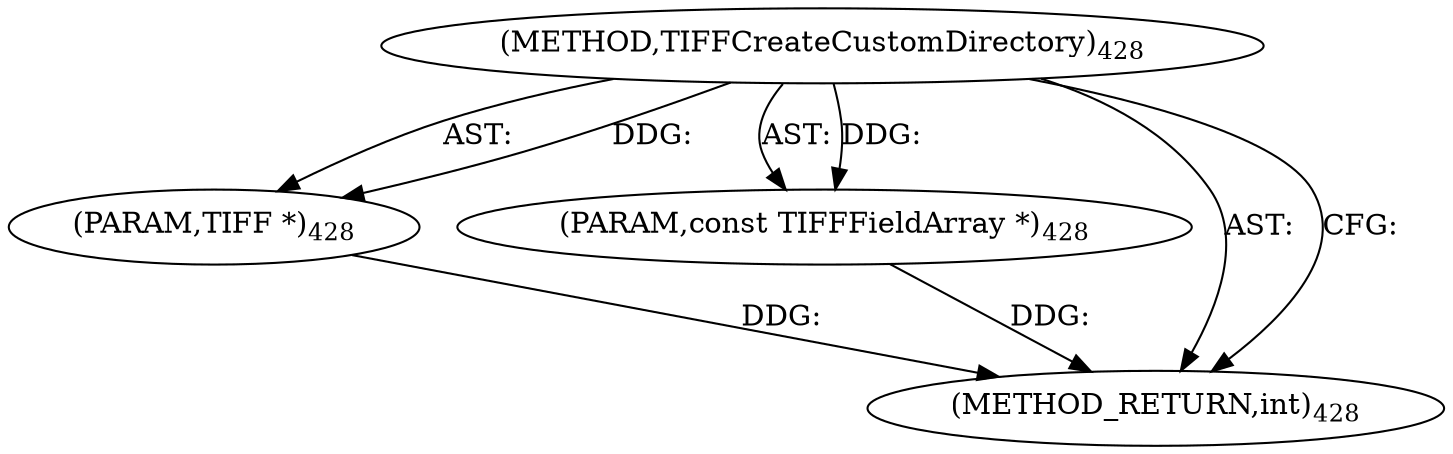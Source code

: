 digraph "TIFFCreateCustomDirectory" {  
"8781" [label = <(METHOD,TIFFCreateCustomDirectory)<SUB>428</SUB>> ]
"8782" [label = <(PARAM,TIFF *)<SUB>428</SUB>> ]
"8783" [label = <(PARAM,const TIFFFieldArray *)<SUB>428</SUB>> ]
"8784" [label = <(METHOD_RETURN,int)<SUB>428</SUB>> ]
  "8781" -> "8782"  [ label = "AST: "] 
  "8781" -> "8783"  [ label = "AST: "] 
  "8781" -> "8784"  [ label = "AST: "] 
  "8781" -> "8784"  [ label = "CFG: "] 
  "8782" -> "8784"  [ label = "DDG: "] 
  "8783" -> "8784"  [ label = "DDG: "] 
  "8781" -> "8782"  [ label = "DDG: "] 
  "8781" -> "8783"  [ label = "DDG: "] 
}
